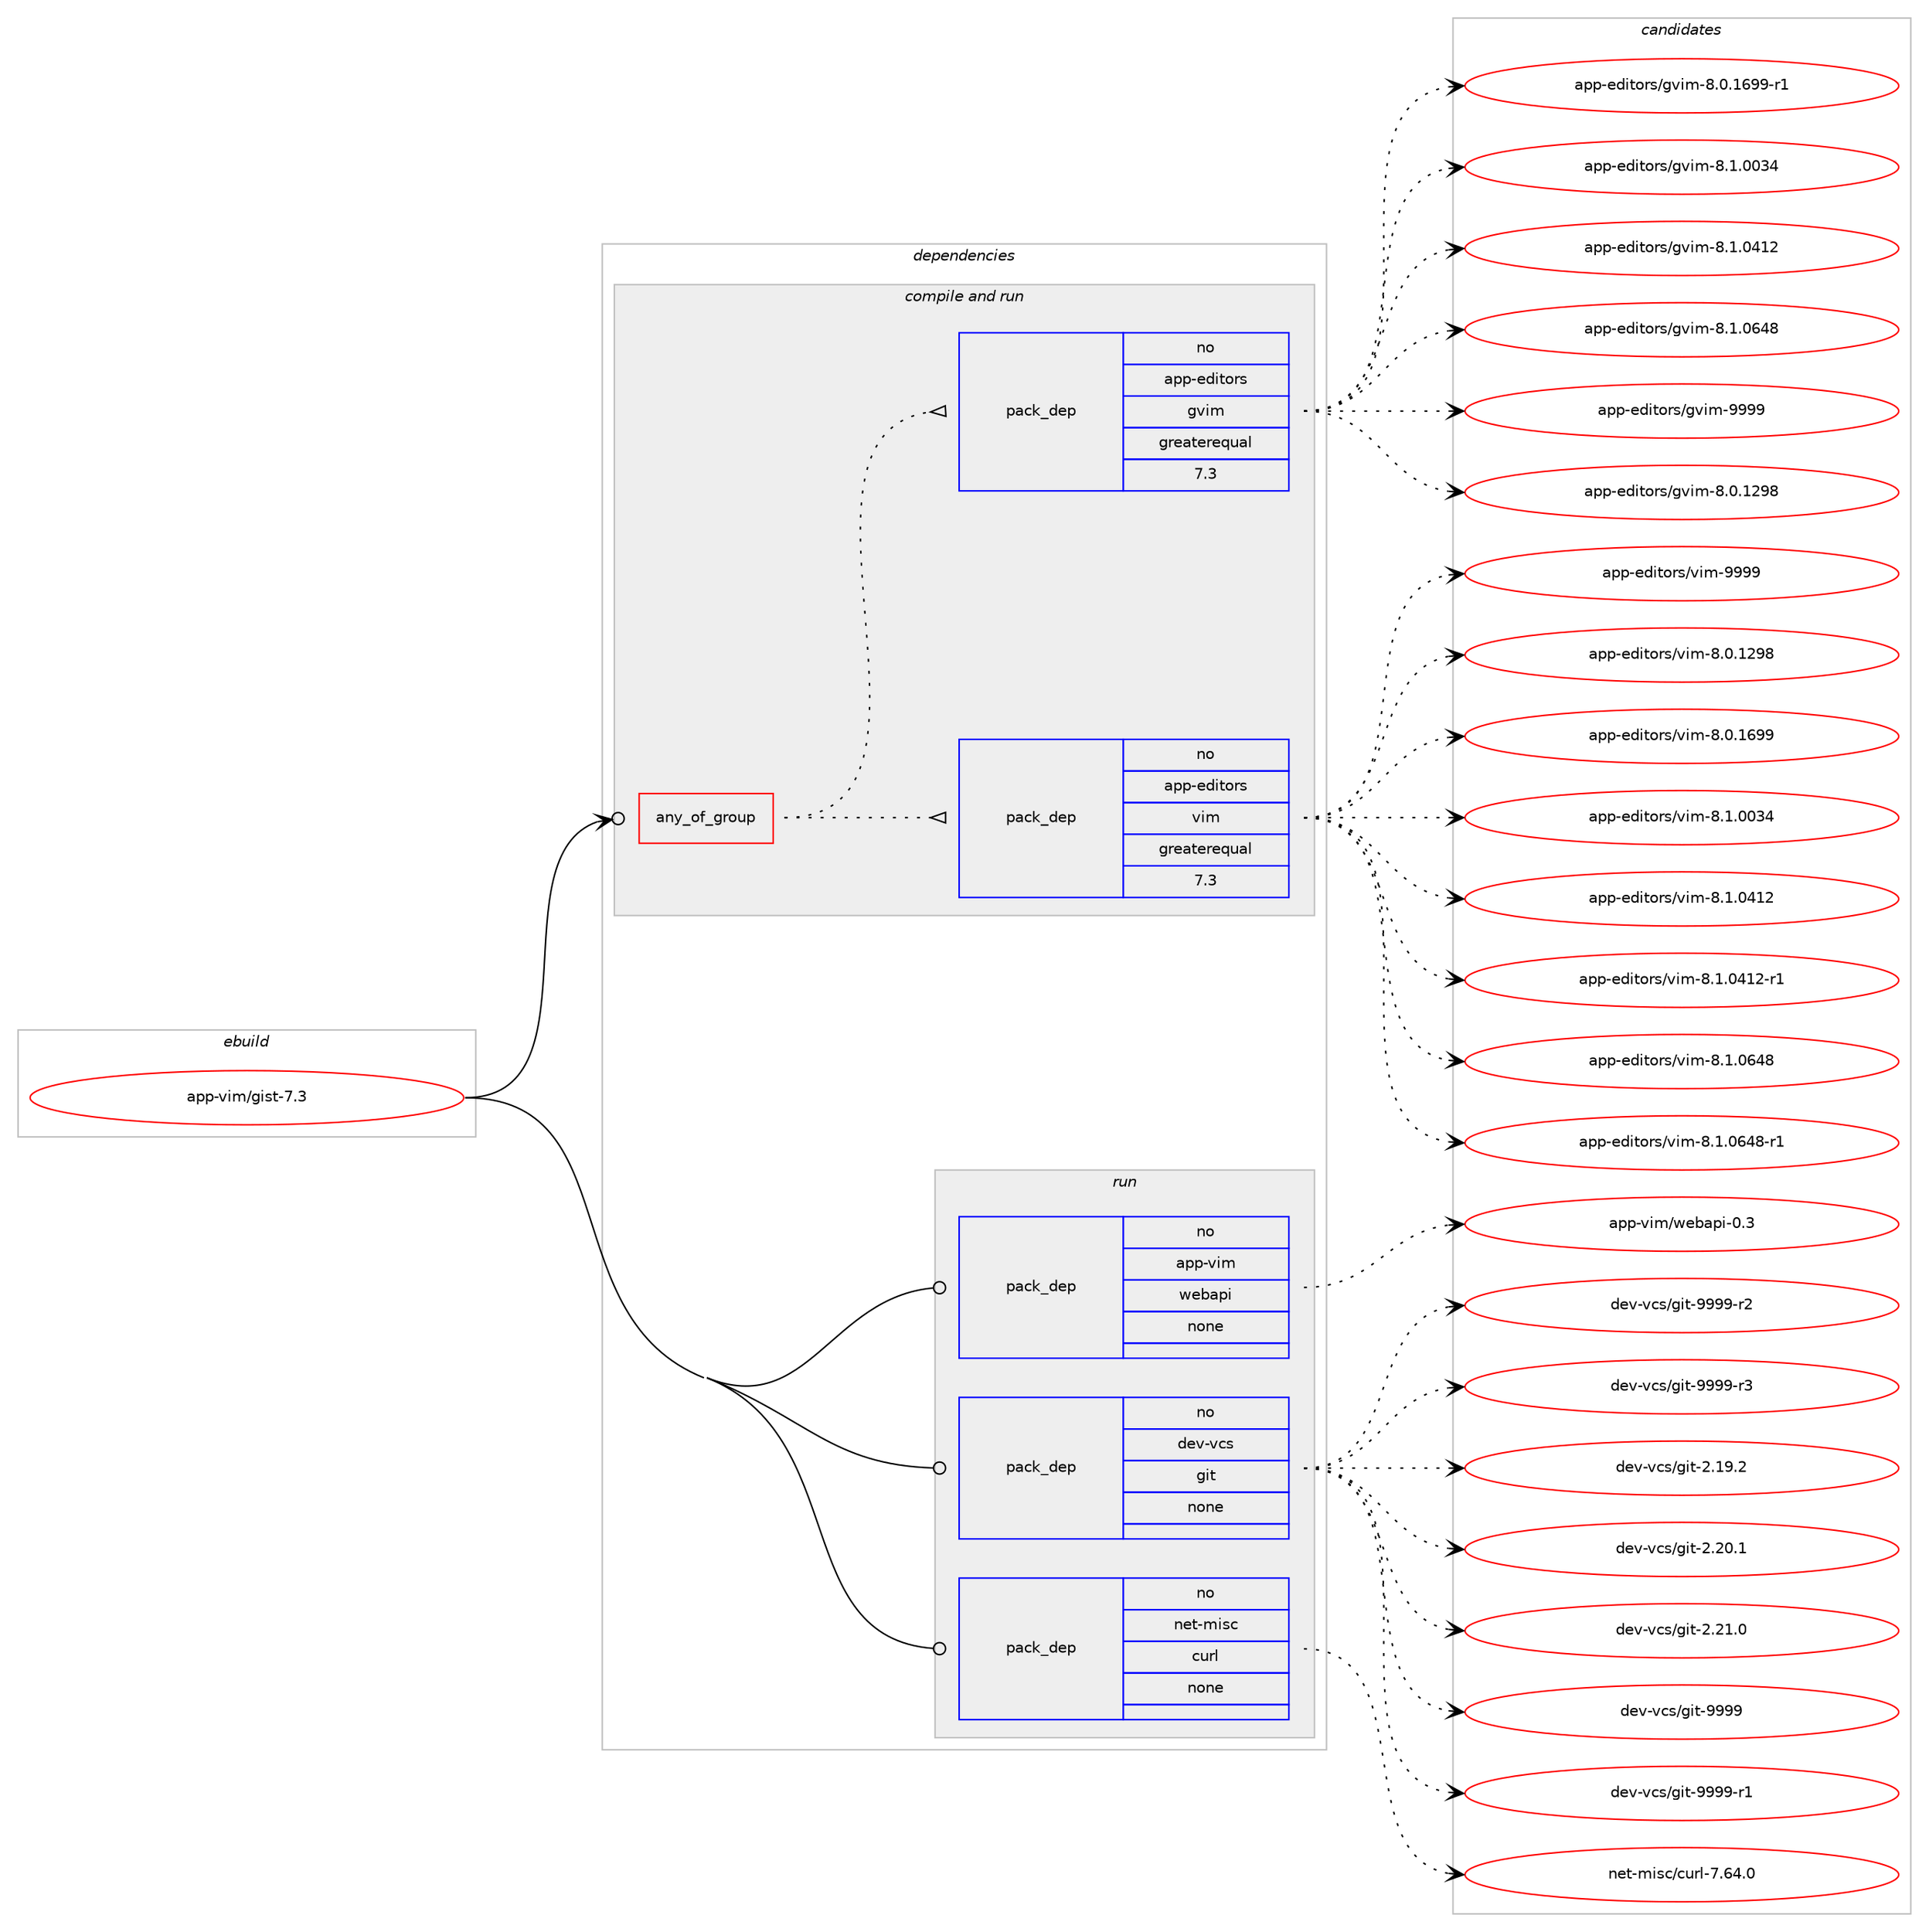 digraph prolog {

# *************
# Graph options
# *************

newrank=true;
concentrate=true;
compound=true;
graph [rankdir=LR,fontname=Helvetica,fontsize=10,ranksep=1.5];#, ranksep=2.5, nodesep=0.2];
edge  [arrowhead=vee];
node  [fontname=Helvetica,fontsize=10];

# **********
# The ebuild
# **********

subgraph cluster_leftcol {
color=gray;
rank=same;
label=<<i>ebuild</i>>;
id [label="app-vim/gist-7.3", color=red, width=4, href="../app-vim/gist-7.3.svg"];
}

# ****************
# The dependencies
# ****************

subgraph cluster_midcol {
color=gray;
label=<<i>dependencies</i>>;
subgraph cluster_compile {
fillcolor="#eeeeee";
style=filled;
label=<<i>compile</i>>;
}
subgraph cluster_compileandrun {
fillcolor="#eeeeee";
style=filled;
label=<<i>compile and run</i>>;
subgraph any20120 {
dependency1314218 [label=<<TABLE BORDER="0" CELLBORDER="1" CELLSPACING="0" CELLPADDING="4"><TR><TD CELLPADDING="10">any_of_group</TD></TR></TABLE>>, shape=none, color=red];subgraph pack937166 {
dependency1314219 [label=<<TABLE BORDER="0" CELLBORDER="1" CELLSPACING="0" CELLPADDING="4" WIDTH="220"><TR><TD ROWSPAN="6" CELLPADDING="30">pack_dep</TD></TR><TR><TD WIDTH="110">no</TD></TR><TR><TD>app-editors</TD></TR><TR><TD>vim</TD></TR><TR><TD>greaterequal</TD></TR><TR><TD>7.3</TD></TR></TABLE>>, shape=none, color=blue];
}
dependency1314218:e -> dependency1314219:w [weight=20,style="dotted",arrowhead="oinv"];
subgraph pack937167 {
dependency1314220 [label=<<TABLE BORDER="0" CELLBORDER="1" CELLSPACING="0" CELLPADDING="4" WIDTH="220"><TR><TD ROWSPAN="6" CELLPADDING="30">pack_dep</TD></TR><TR><TD WIDTH="110">no</TD></TR><TR><TD>app-editors</TD></TR><TR><TD>gvim</TD></TR><TR><TD>greaterequal</TD></TR><TR><TD>7.3</TD></TR></TABLE>>, shape=none, color=blue];
}
dependency1314218:e -> dependency1314220:w [weight=20,style="dotted",arrowhead="oinv"];
}
id:e -> dependency1314218:w [weight=20,style="solid",arrowhead="odotvee"];
}
subgraph cluster_run {
fillcolor="#eeeeee";
style=filled;
label=<<i>run</i>>;
subgraph pack937168 {
dependency1314221 [label=<<TABLE BORDER="0" CELLBORDER="1" CELLSPACING="0" CELLPADDING="4" WIDTH="220"><TR><TD ROWSPAN="6" CELLPADDING="30">pack_dep</TD></TR><TR><TD WIDTH="110">no</TD></TR><TR><TD>app-vim</TD></TR><TR><TD>webapi</TD></TR><TR><TD>none</TD></TR><TR><TD></TD></TR></TABLE>>, shape=none, color=blue];
}
id:e -> dependency1314221:w [weight=20,style="solid",arrowhead="odot"];
subgraph pack937169 {
dependency1314222 [label=<<TABLE BORDER="0" CELLBORDER="1" CELLSPACING="0" CELLPADDING="4" WIDTH="220"><TR><TD ROWSPAN="6" CELLPADDING="30">pack_dep</TD></TR><TR><TD WIDTH="110">no</TD></TR><TR><TD>dev-vcs</TD></TR><TR><TD>git</TD></TR><TR><TD>none</TD></TR><TR><TD></TD></TR></TABLE>>, shape=none, color=blue];
}
id:e -> dependency1314222:w [weight=20,style="solid",arrowhead="odot"];
subgraph pack937170 {
dependency1314223 [label=<<TABLE BORDER="0" CELLBORDER="1" CELLSPACING="0" CELLPADDING="4" WIDTH="220"><TR><TD ROWSPAN="6" CELLPADDING="30">pack_dep</TD></TR><TR><TD WIDTH="110">no</TD></TR><TR><TD>net-misc</TD></TR><TR><TD>curl</TD></TR><TR><TD>none</TD></TR><TR><TD></TD></TR></TABLE>>, shape=none, color=blue];
}
id:e -> dependency1314223:w [weight=20,style="solid",arrowhead="odot"];
}
}

# **************
# The candidates
# **************

subgraph cluster_choices {
rank=same;
color=gray;
label=<<i>candidates</i>>;

subgraph choice937166 {
color=black;
nodesep=1;
choice971121124510110010511611111411547118105109455646484649505756 [label="app-editors/vim-8.0.1298", color=red, width=4,href="../app-editors/vim-8.0.1298.svg"];
choice971121124510110010511611111411547118105109455646484649545757 [label="app-editors/vim-8.0.1699", color=red, width=4,href="../app-editors/vim-8.0.1699.svg"];
choice971121124510110010511611111411547118105109455646494648485152 [label="app-editors/vim-8.1.0034", color=red, width=4,href="../app-editors/vim-8.1.0034.svg"];
choice971121124510110010511611111411547118105109455646494648524950 [label="app-editors/vim-8.1.0412", color=red, width=4,href="../app-editors/vim-8.1.0412.svg"];
choice9711211245101100105116111114115471181051094556464946485249504511449 [label="app-editors/vim-8.1.0412-r1", color=red, width=4,href="../app-editors/vim-8.1.0412-r1.svg"];
choice971121124510110010511611111411547118105109455646494648545256 [label="app-editors/vim-8.1.0648", color=red, width=4,href="../app-editors/vim-8.1.0648.svg"];
choice9711211245101100105116111114115471181051094556464946485452564511449 [label="app-editors/vim-8.1.0648-r1", color=red, width=4,href="../app-editors/vim-8.1.0648-r1.svg"];
choice9711211245101100105116111114115471181051094557575757 [label="app-editors/vim-9999", color=red, width=4,href="../app-editors/vim-9999.svg"];
dependency1314219:e -> choice971121124510110010511611111411547118105109455646484649505756:w [style=dotted,weight="100"];
dependency1314219:e -> choice971121124510110010511611111411547118105109455646484649545757:w [style=dotted,weight="100"];
dependency1314219:e -> choice971121124510110010511611111411547118105109455646494648485152:w [style=dotted,weight="100"];
dependency1314219:e -> choice971121124510110010511611111411547118105109455646494648524950:w [style=dotted,weight="100"];
dependency1314219:e -> choice9711211245101100105116111114115471181051094556464946485249504511449:w [style=dotted,weight="100"];
dependency1314219:e -> choice971121124510110010511611111411547118105109455646494648545256:w [style=dotted,weight="100"];
dependency1314219:e -> choice9711211245101100105116111114115471181051094556464946485452564511449:w [style=dotted,weight="100"];
dependency1314219:e -> choice9711211245101100105116111114115471181051094557575757:w [style=dotted,weight="100"];
}
subgraph choice937167 {
color=black;
nodesep=1;
choice971121124510110010511611111411547103118105109455646484649505756 [label="app-editors/gvim-8.0.1298", color=red, width=4,href="../app-editors/gvim-8.0.1298.svg"];
choice9711211245101100105116111114115471031181051094556464846495457574511449 [label="app-editors/gvim-8.0.1699-r1", color=red, width=4,href="../app-editors/gvim-8.0.1699-r1.svg"];
choice971121124510110010511611111411547103118105109455646494648485152 [label="app-editors/gvim-8.1.0034", color=red, width=4,href="../app-editors/gvim-8.1.0034.svg"];
choice971121124510110010511611111411547103118105109455646494648524950 [label="app-editors/gvim-8.1.0412", color=red, width=4,href="../app-editors/gvim-8.1.0412.svg"];
choice971121124510110010511611111411547103118105109455646494648545256 [label="app-editors/gvim-8.1.0648", color=red, width=4,href="../app-editors/gvim-8.1.0648.svg"];
choice9711211245101100105116111114115471031181051094557575757 [label="app-editors/gvim-9999", color=red, width=4,href="../app-editors/gvim-9999.svg"];
dependency1314220:e -> choice971121124510110010511611111411547103118105109455646484649505756:w [style=dotted,weight="100"];
dependency1314220:e -> choice9711211245101100105116111114115471031181051094556464846495457574511449:w [style=dotted,weight="100"];
dependency1314220:e -> choice971121124510110010511611111411547103118105109455646494648485152:w [style=dotted,weight="100"];
dependency1314220:e -> choice971121124510110010511611111411547103118105109455646494648524950:w [style=dotted,weight="100"];
dependency1314220:e -> choice971121124510110010511611111411547103118105109455646494648545256:w [style=dotted,weight="100"];
dependency1314220:e -> choice9711211245101100105116111114115471031181051094557575757:w [style=dotted,weight="100"];
}
subgraph choice937168 {
color=black;
nodesep=1;
choice971121124511810510947119101989711210545484651 [label="app-vim/webapi-0.3", color=red, width=4,href="../app-vim/webapi-0.3.svg"];
dependency1314221:e -> choice971121124511810510947119101989711210545484651:w [style=dotted,weight="100"];
}
subgraph choice937169 {
color=black;
nodesep=1;
choice10010111845118991154710310511645504649574650 [label="dev-vcs/git-2.19.2", color=red, width=4,href="../dev-vcs/git-2.19.2.svg"];
choice10010111845118991154710310511645504650484649 [label="dev-vcs/git-2.20.1", color=red, width=4,href="../dev-vcs/git-2.20.1.svg"];
choice10010111845118991154710310511645504650494648 [label="dev-vcs/git-2.21.0", color=red, width=4,href="../dev-vcs/git-2.21.0.svg"];
choice1001011184511899115471031051164557575757 [label="dev-vcs/git-9999", color=red, width=4,href="../dev-vcs/git-9999.svg"];
choice10010111845118991154710310511645575757574511449 [label="dev-vcs/git-9999-r1", color=red, width=4,href="../dev-vcs/git-9999-r1.svg"];
choice10010111845118991154710310511645575757574511450 [label="dev-vcs/git-9999-r2", color=red, width=4,href="../dev-vcs/git-9999-r2.svg"];
choice10010111845118991154710310511645575757574511451 [label="dev-vcs/git-9999-r3", color=red, width=4,href="../dev-vcs/git-9999-r3.svg"];
dependency1314222:e -> choice10010111845118991154710310511645504649574650:w [style=dotted,weight="100"];
dependency1314222:e -> choice10010111845118991154710310511645504650484649:w [style=dotted,weight="100"];
dependency1314222:e -> choice10010111845118991154710310511645504650494648:w [style=dotted,weight="100"];
dependency1314222:e -> choice1001011184511899115471031051164557575757:w [style=dotted,weight="100"];
dependency1314222:e -> choice10010111845118991154710310511645575757574511449:w [style=dotted,weight="100"];
dependency1314222:e -> choice10010111845118991154710310511645575757574511450:w [style=dotted,weight="100"];
dependency1314222:e -> choice10010111845118991154710310511645575757574511451:w [style=dotted,weight="100"];
}
subgraph choice937170 {
color=black;
nodesep=1;
choice1101011164510910511599479911711410845554654524648 [label="net-misc/curl-7.64.0", color=red, width=4,href="../net-misc/curl-7.64.0.svg"];
dependency1314223:e -> choice1101011164510910511599479911711410845554654524648:w [style=dotted,weight="100"];
}
}

}
